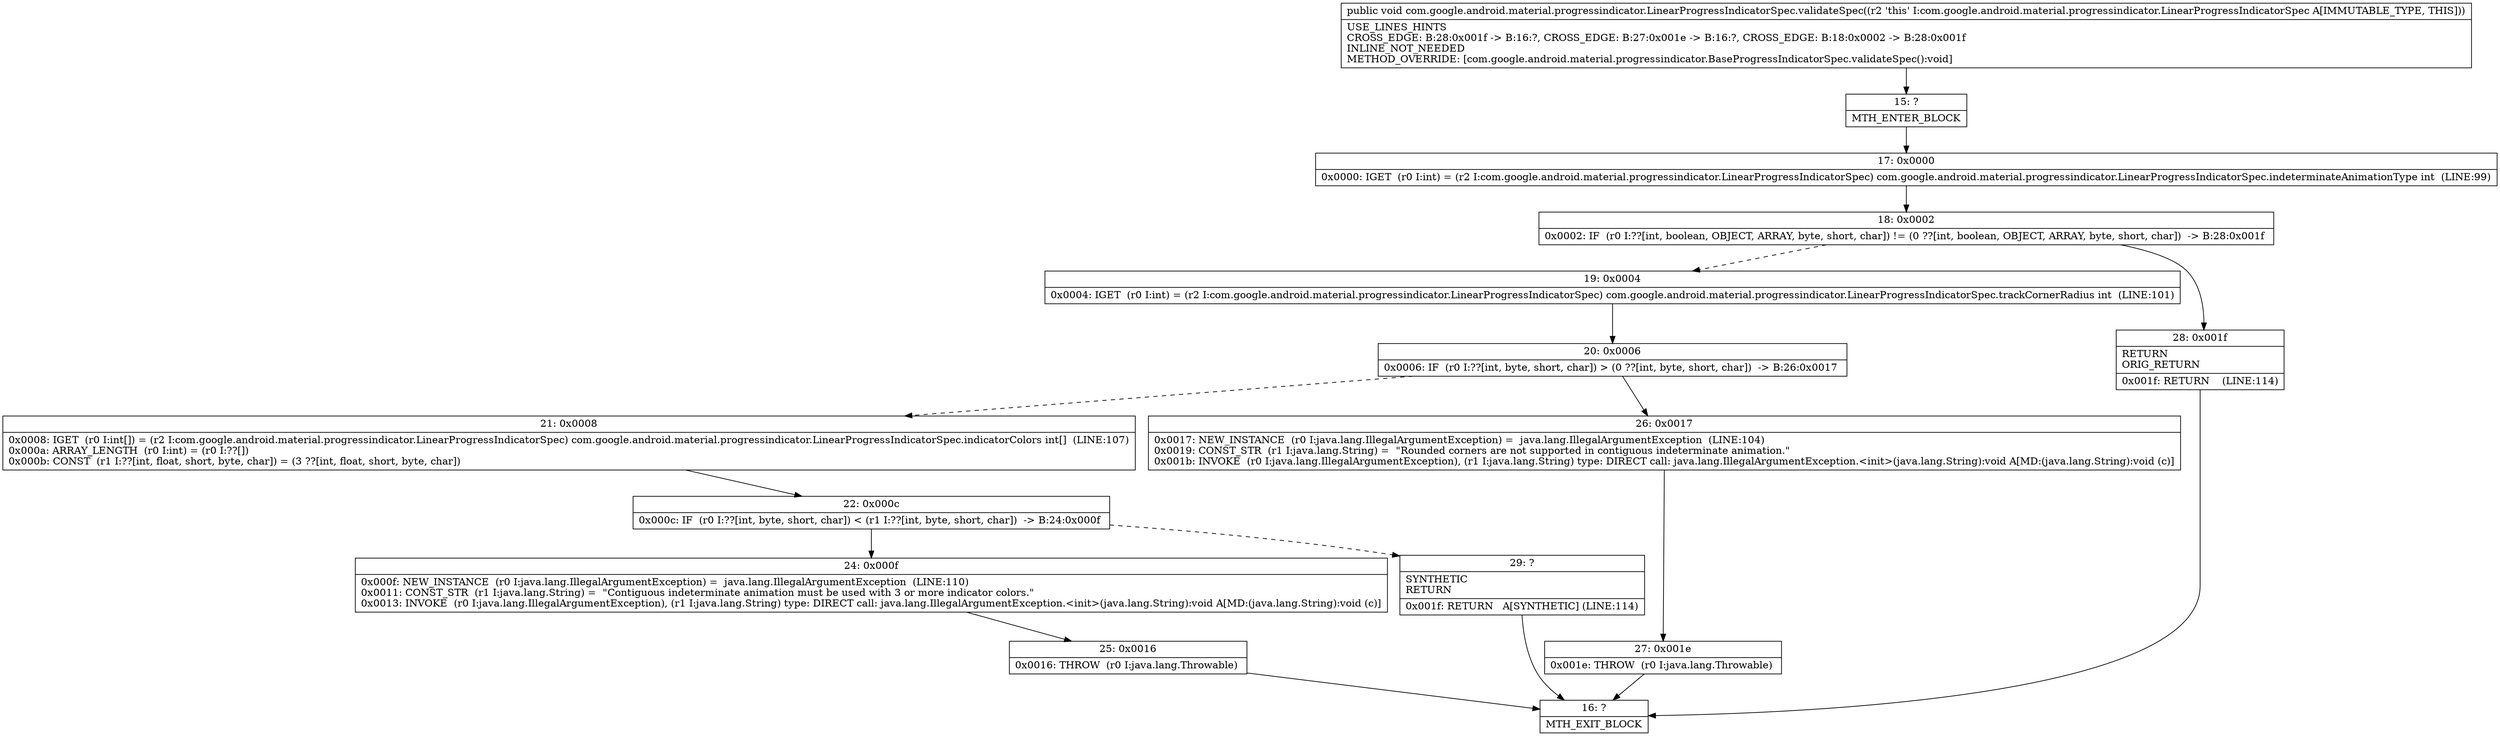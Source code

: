 digraph "CFG forcom.google.android.material.progressindicator.LinearProgressIndicatorSpec.validateSpec()V" {
Node_15 [shape=record,label="{15\:\ ?|MTH_ENTER_BLOCK\l}"];
Node_17 [shape=record,label="{17\:\ 0x0000|0x0000: IGET  (r0 I:int) = (r2 I:com.google.android.material.progressindicator.LinearProgressIndicatorSpec) com.google.android.material.progressindicator.LinearProgressIndicatorSpec.indeterminateAnimationType int  (LINE:99)\l}"];
Node_18 [shape=record,label="{18\:\ 0x0002|0x0002: IF  (r0 I:??[int, boolean, OBJECT, ARRAY, byte, short, char]) != (0 ??[int, boolean, OBJECT, ARRAY, byte, short, char])  \-\> B:28:0x001f \l}"];
Node_19 [shape=record,label="{19\:\ 0x0004|0x0004: IGET  (r0 I:int) = (r2 I:com.google.android.material.progressindicator.LinearProgressIndicatorSpec) com.google.android.material.progressindicator.LinearProgressIndicatorSpec.trackCornerRadius int  (LINE:101)\l}"];
Node_20 [shape=record,label="{20\:\ 0x0006|0x0006: IF  (r0 I:??[int, byte, short, char]) \> (0 ??[int, byte, short, char])  \-\> B:26:0x0017 \l}"];
Node_21 [shape=record,label="{21\:\ 0x0008|0x0008: IGET  (r0 I:int[]) = (r2 I:com.google.android.material.progressindicator.LinearProgressIndicatorSpec) com.google.android.material.progressindicator.LinearProgressIndicatorSpec.indicatorColors int[]  (LINE:107)\l0x000a: ARRAY_LENGTH  (r0 I:int) = (r0 I:??[]) \l0x000b: CONST  (r1 I:??[int, float, short, byte, char]) = (3 ??[int, float, short, byte, char]) \l}"];
Node_22 [shape=record,label="{22\:\ 0x000c|0x000c: IF  (r0 I:??[int, byte, short, char]) \< (r1 I:??[int, byte, short, char])  \-\> B:24:0x000f \l}"];
Node_24 [shape=record,label="{24\:\ 0x000f|0x000f: NEW_INSTANCE  (r0 I:java.lang.IllegalArgumentException) =  java.lang.IllegalArgumentException  (LINE:110)\l0x0011: CONST_STR  (r1 I:java.lang.String) =  \"Contiguous indeterminate animation must be used with 3 or more indicator colors.\" \l0x0013: INVOKE  (r0 I:java.lang.IllegalArgumentException), (r1 I:java.lang.String) type: DIRECT call: java.lang.IllegalArgumentException.\<init\>(java.lang.String):void A[MD:(java.lang.String):void (c)]\l}"];
Node_25 [shape=record,label="{25\:\ 0x0016|0x0016: THROW  (r0 I:java.lang.Throwable) \l}"];
Node_16 [shape=record,label="{16\:\ ?|MTH_EXIT_BLOCK\l}"];
Node_29 [shape=record,label="{29\:\ ?|SYNTHETIC\lRETURN\l|0x001f: RETURN   A[SYNTHETIC] (LINE:114)\l}"];
Node_26 [shape=record,label="{26\:\ 0x0017|0x0017: NEW_INSTANCE  (r0 I:java.lang.IllegalArgumentException) =  java.lang.IllegalArgumentException  (LINE:104)\l0x0019: CONST_STR  (r1 I:java.lang.String) =  \"Rounded corners are not supported in contiguous indeterminate animation.\" \l0x001b: INVOKE  (r0 I:java.lang.IllegalArgumentException), (r1 I:java.lang.String) type: DIRECT call: java.lang.IllegalArgumentException.\<init\>(java.lang.String):void A[MD:(java.lang.String):void (c)]\l}"];
Node_27 [shape=record,label="{27\:\ 0x001e|0x001e: THROW  (r0 I:java.lang.Throwable) \l}"];
Node_28 [shape=record,label="{28\:\ 0x001f|RETURN\lORIG_RETURN\l|0x001f: RETURN    (LINE:114)\l}"];
MethodNode[shape=record,label="{public void com.google.android.material.progressindicator.LinearProgressIndicatorSpec.validateSpec((r2 'this' I:com.google.android.material.progressindicator.LinearProgressIndicatorSpec A[IMMUTABLE_TYPE, THIS]))  | USE_LINES_HINTS\lCROSS_EDGE: B:28:0x001f \-\> B:16:?, CROSS_EDGE: B:27:0x001e \-\> B:16:?, CROSS_EDGE: B:18:0x0002 \-\> B:28:0x001f\lINLINE_NOT_NEEDED\lMETHOD_OVERRIDE: [com.google.android.material.progressindicator.BaseProgressIndicatorSpec.validateSpec():void]\l}"];
MethodNode -> Node_15;Node_15 -> Node_17;
Node_17 -> Node_18;
Node_18 -> Node_19[style=dashed];
Node_18 -> Node_28;
Node_19 -> Node_20;
Node_20 -> Node_21[style=dashed];
Node_20 -> Node_26;
Node_21 -> Node_22;
Node_22 -> Node_24;
Node_22 -> Node_29[style=dashed];
Node_24 -> Node_25;
Node_25 -> Node_16;
Node_29 -> Node_16;
Node_26 -> Node_27;
Node_27 -> Node_16;
Node_28 -> Node_16;
}

